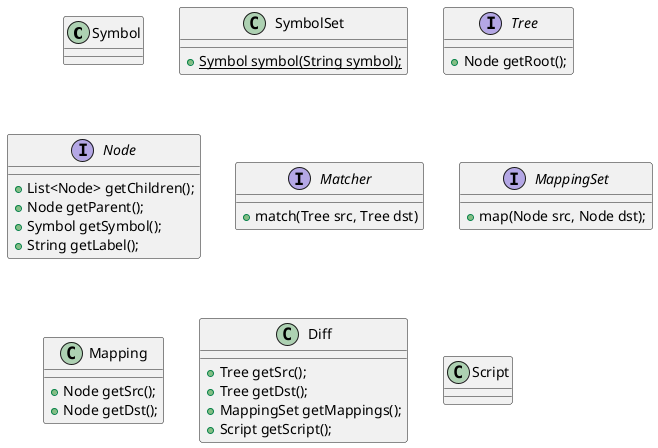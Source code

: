 @startuml Core API
class Symbol {
}

class SymbolSet {
  + {static} Symbol symbol(String symbol);
}

interface Tree {
  + Node getRoot();
}

interface Node {
  + List<Node> getChildren();
  + Node getParent();
  + Symbol getSymbol();
  + String getLabel();
}

interface Matcher {
  + match(Tree src, Tree dst)
}

interface MappingSet {
  + map(Node src, Node dst);
}

class Mapping {
  + Node getSrc();
  + Node getDst();
}

class Diff {
  + Tree getSrc();
  + Tree getDst();
  + MappingSet getMappings();
  + Script getScript();
}

class Script {

}

@enduml